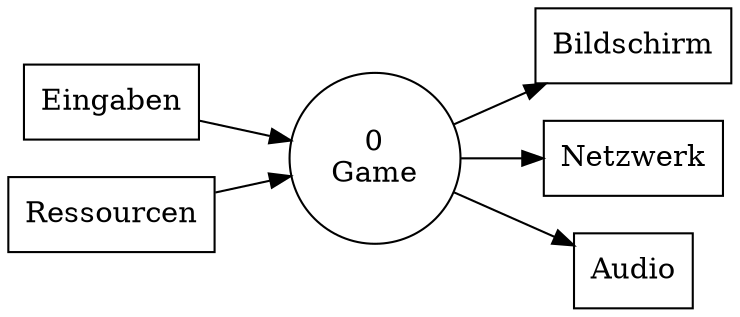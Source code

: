 digraph G {
    rankdir="LR";

    ein [label="Eingaben", shape=rectangle]
    res [label="Ressourcen", shape=rectangle]
    bild [label="Bildschirm", shape=rectangle]
    net [label="Netzwerk", shape=rectangle]
    audio [label="Audio", shape=rectangle]
    game [label="0\nGame", shape=circle]

    ein -> game
    res -> game
    game -> bild
    game -> net
    game -> audio
}
